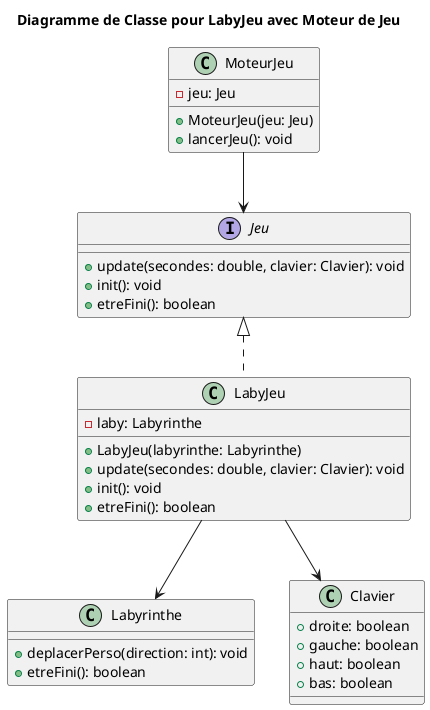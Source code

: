 @startuml
title Diagramme de Classe pour LabyJeu avec Moteur de Jeu

interface Jeu {
    +update(secondes: double, clavier: Clavier): void
    +init(): void
    +etreFini(): boolean
}

class LabyJeu {
    -laby: Labyrinthe
    +LabyJeu(labyrinthe: Labyrinthe)
    +update(secondes: double, clavier: Clavier): void
    +init(): void
    +etreFini(): boolean
}

class Labyrinthe {
    +deplacerPerso(direction: int): void
    +etreFini(): boolean
}

class Clavier {
    +droite: boolean
    +gauche: boolean
    +haut: boolean
    +bas: boolean
}

class MoteurJeu {
    -jeu: Jeu
    +MoteurJeu(jeu: Jeu)
    +lancerJeu(): void
}

Jeu <|.. LabyJeu
LabyJeu --> Labyrinthe
LabyJeu --> Clavier
MoteurJeu --> Jeu
@enduml